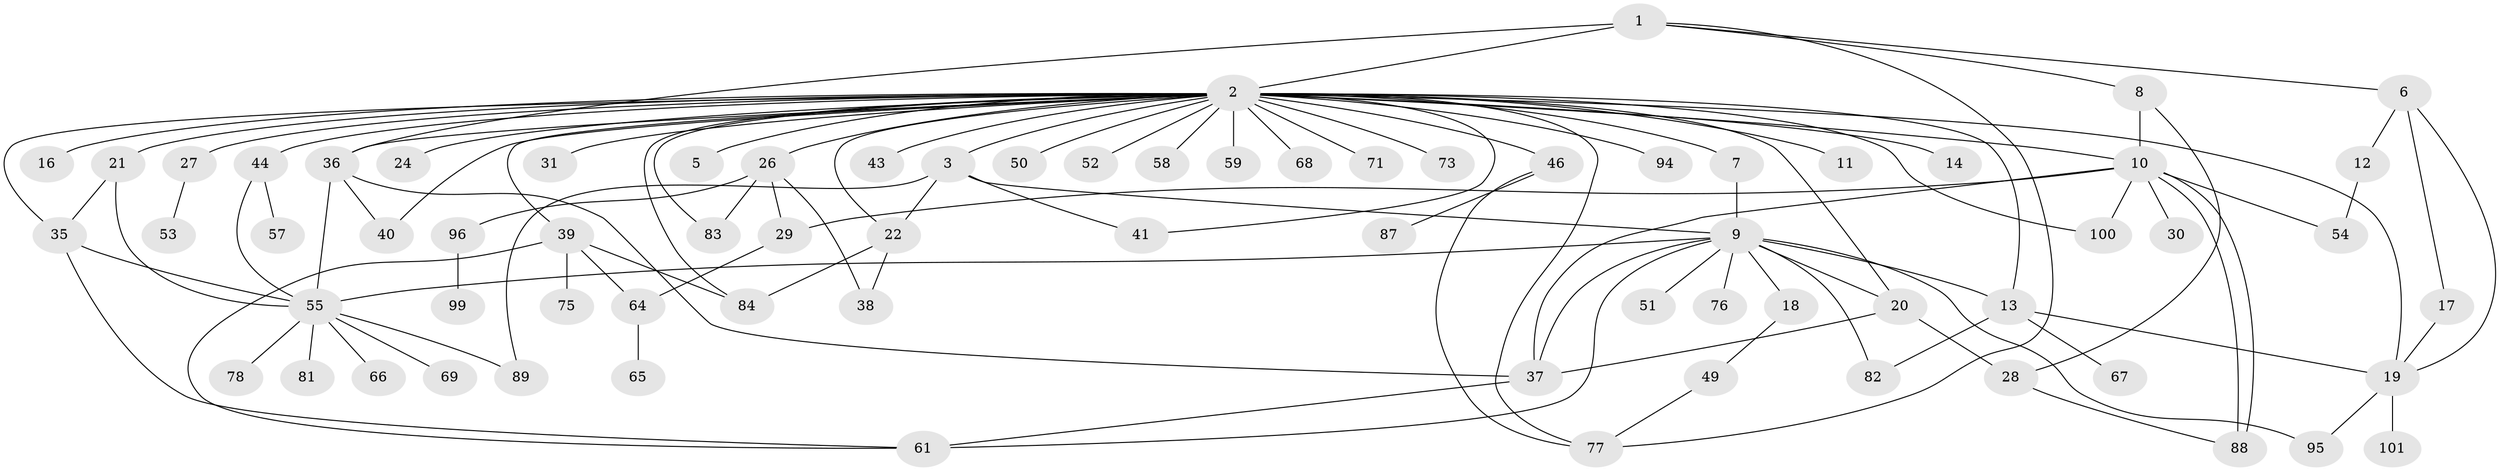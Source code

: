 // original degree distribution, {7: 0.009900990099009901, 20: 0.009900990099009901, 5: 0.039603960396039604, 29: 0.009900990099009901, 1: 0.39603960396039606, 3: 0.15841584158415842, 13: 0.009900990099009901, 10: 0.009900990099009901, 2: 0.21782178217821782, 6: 0.0297029702970297, 4: 0.09900990099009901, 9: 0.009900990099009901}
// Generated by graph-tools (version 1.1) at 2025/11/02/27/25 16:11:15]
// undirected, 73 vertices, 111 edges
graph export_dot {
graph [start="1"]
  node [color=gray90,style=filled];
  1 [super="+15"];
  2 [super="+4"];
  3;
  5;
  6 [super="+42"];
  7 [super="+63"];
  8;
  9 [super="+23"];
  10 [super="+62"];
  11;
  12;
  13 [super="+56"];
  14;
  16;
  17;
  18 [super="+60"];
  19 [super="+32"];
  20 [super="+33"];
  21;
  22 [super="+25"];
  24;
  26 [super="+34"];
  27;
  28 [super="+70"];
  29 [super="+80"];
  30;
  31;
  35 [super="+47"];
  36 [super="+72"];
  37 [super="+90"];
  38;
  39 [super="+86"];
  40 [super="+48"];
  41 [super="+45"];
  43;
  44;
  46 [super="+74"];
  49;
  50;
  51;
  52;
  53;
  54 [super="+98"];
  55 [super="+85"];
  57;
  58 [super="+79"];
  59;
  61;
  64;
  65;
  66;
  67;
  68;
  69;
  71;
  73;
  75 [super="+93"];
  76;
  77 [super="+97"];
  78;
  81;
  82;
  83;
  84;
  87;
  88 [super="+92"];
  89 [super="+91"];
  94;
  95;
  96;
  99;
  100;
  101;
  1 -- 2 [weight=2];
  1 -- 6;
  1 -- 8;
  1 -- 36;
  1 -- 77;
  2 -- 3;
  2 -- 5;
  2 -- 7 [weight=2];
  2 -- 20 [weight=3];
  2 -- 22;
  2 -- 27;
  2 -- 31;
  2 -- 35 [weight=2];
  2 -- 46;
  2 -- 58;
  2 -- 71;
  2 -- 73;
  2 -- 84;
  2 -- 94;
  2 -- 77;
  2 -- 68;
  2 -- 10;
  2 -- 11;
  2 -- 13 [weight=2];
  2 -- 14;
  2 -- 16;
  2 -- 83;
  2 -- 21;
  2 -- 24;
  2 -- 26;
  2 -- 36;
  2 -- 100;
  2 -- 39;
  2 -- 40;
  2 -- 41;
  2 -- 43;
  2 -- 44;
  2 -- 50;
  2 -- 52;
  2 -- 59;
  2 -- 19;
  3 -- 9;
  3 -- 22;
  3 -- 41;
  3 -- 89;
  6 -- 12;
  6 -- 17;
  6 -- 19;
  7 -- 9;
  8 -- 10;
  8 -- 28;
  9 -- 18;
  9 -- 20 [weight=2];
  9 -- 37;
  9 -- 51;
  9 -- 61;
  9 -- 76;
  9 -- 82;
  9 -- 95;
  9 -- 55;
  9 -- 13;
  10 -- 29;
  10 -- 30;
  10 -- 54;
  10 -- 88;
  10 -- 88;
  10 -- 100;
  10 -- 37;
  12 -- 54;
  13 -- 19;
  13 -- 67;
  13 -- 82;
  17 -- 19;
  18 -- 49;
  19 -- 101;
  19 -- 95;
  20 -- 28;
  20 -- 37;
  21 -- 35;
  21 -- 55;
  22 -- 84;
  22 -- 38;
  26 -- 29;
  26 -- 96;
  26 -- 83;
  26 -- 38;
  27 -- 53;
  28 -- 88;
  29 -- 64;
  35 -- 55;
  35 -- 61;
  36 -- 55;
  36 -- 40;
  36 -- 37;
  37 -- 61;
  39 -- 61;
  39 -- 64;
  39 -- 75;
  39 -- 84;
  44 -- 55;
  44 -- 57;
  46 -- 77;
  46 -- 87;
  49 -- 77;
  55 -- 66;
  55 -- 69;
  55 -- 78;
  55 -- 81;
  55 -- 89;
  64 -- 65;
  96 -- 99;
}
